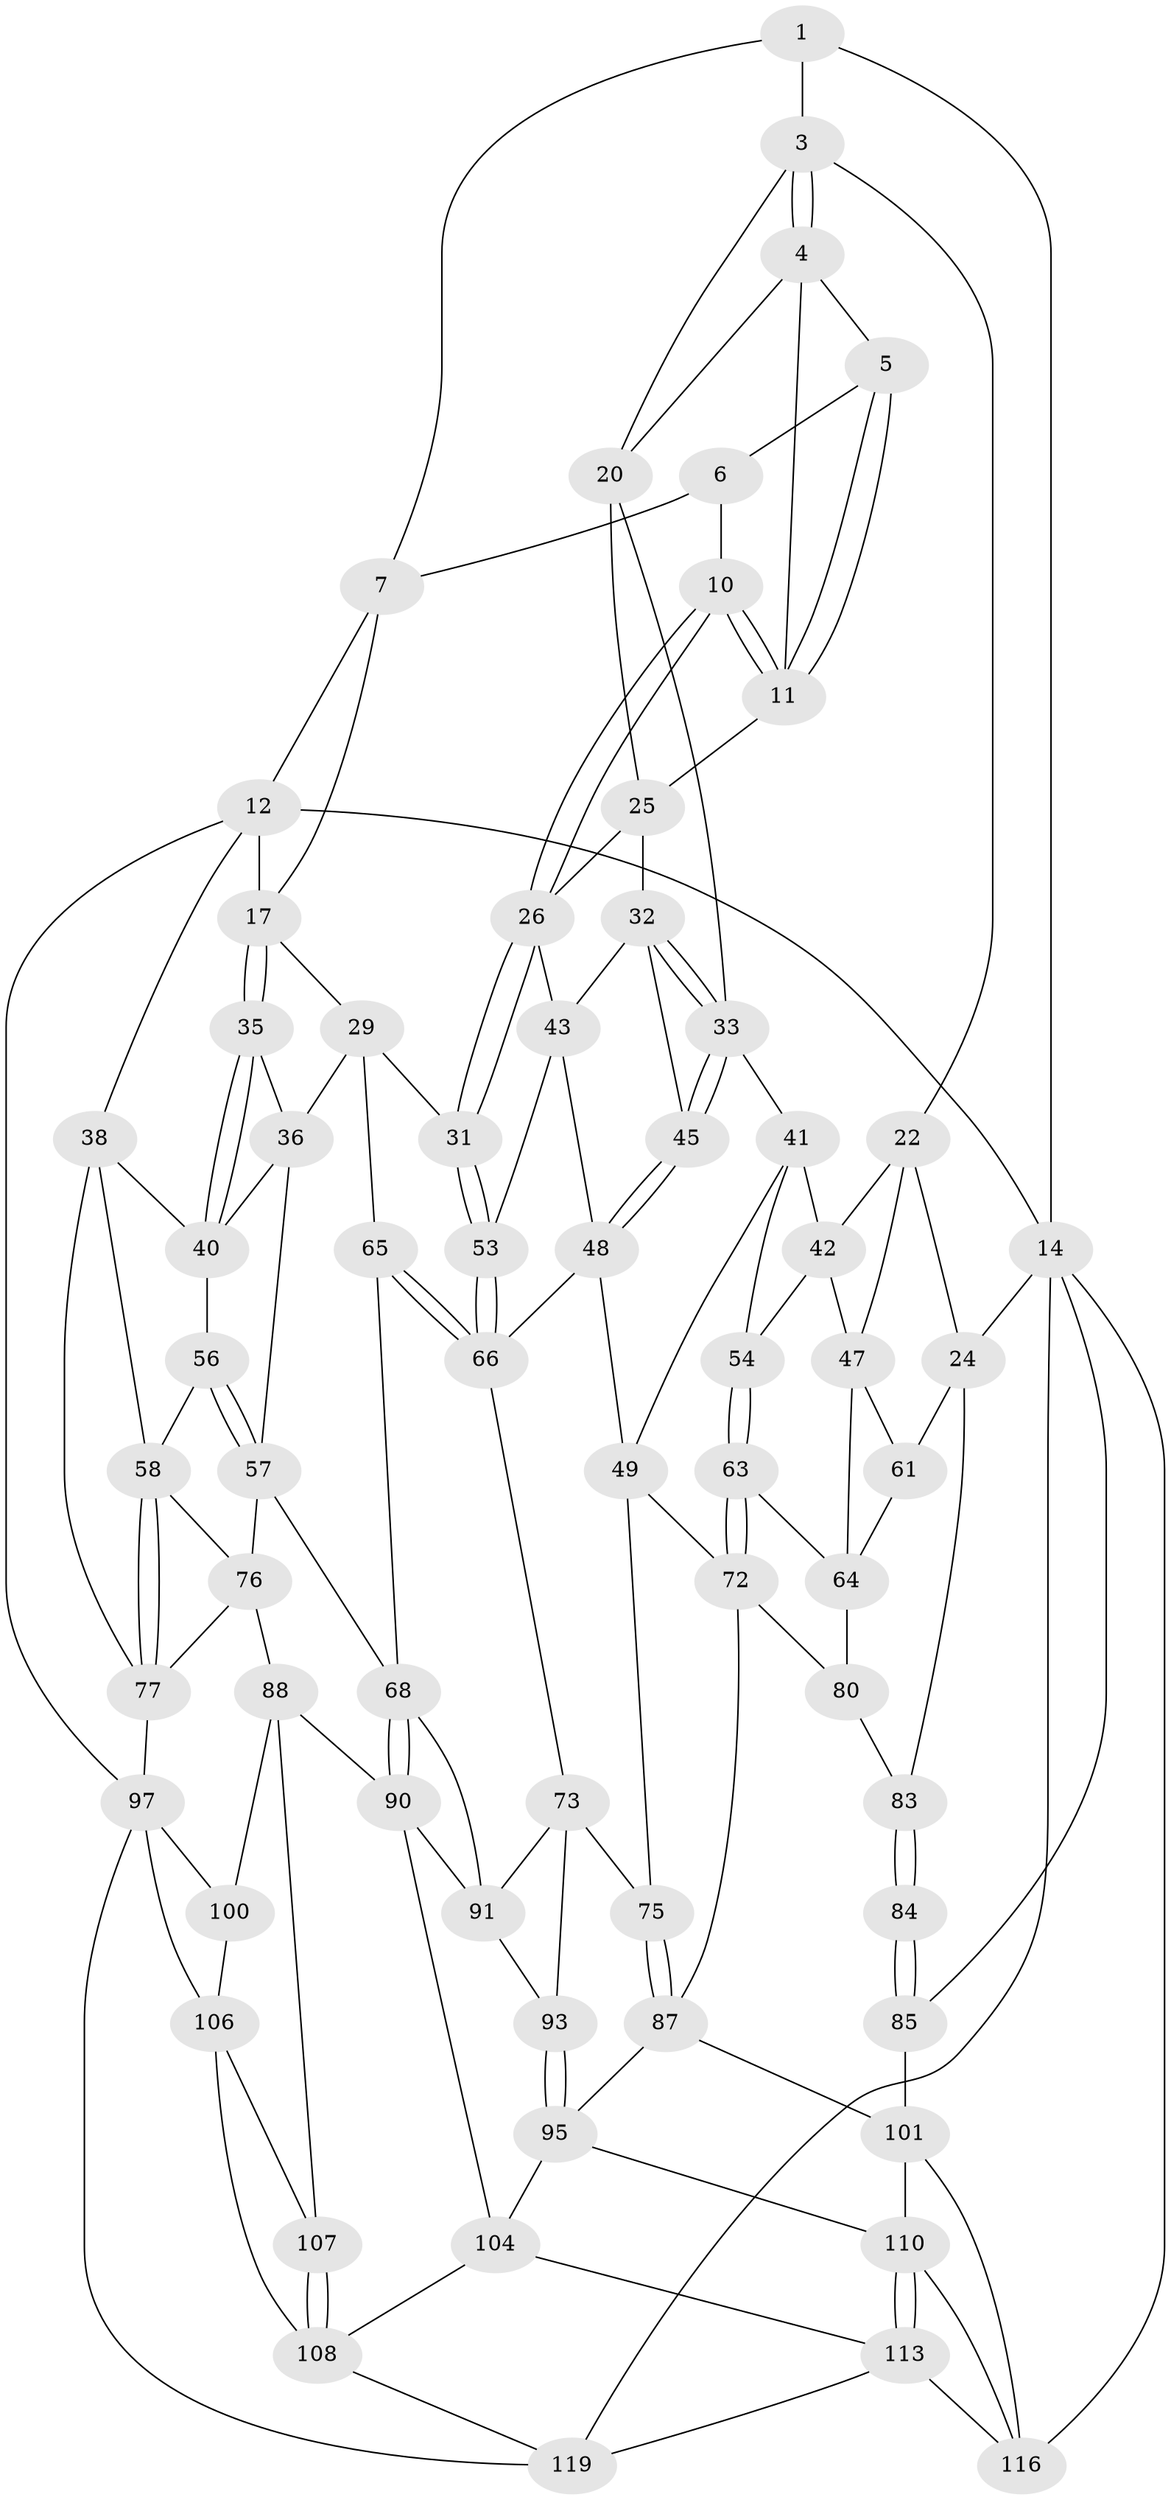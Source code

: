 // original degree distribution, {3: 0.01680672268907563, 5: 0.5714285714285714, 4: 0.2184873949579832, 6: 0.19327731092436976}
// Generated by graph-tools (version 1.1) at 2025/42/03/06/25 10:42:27]
// undirected, 68 vertices, 151 edges
graph export_dot {
graph [start="1"]
  node [color=gray90,style=filled];
  1 [pos="+0.664976877400484+0",super="+2"];
  3 [pos="+0.18028817983876294+0",super="+19"];
  4 [pos="+0.44302825256123013+0.07268513896179365",super="+16"];
  5 [pos="+0.6021689763978457+0"];
  6 [pos="+0.6585880316354817+0",super="+9"];
  7 [pos="+0.7312361061525976+0",super="+8"];
  10 [pos="+0.6382434128337566+0.246396187188345"];
  11 [pos="+0.5612213730318641+0.12660423020920594",super="+15"];
  12 [pos="+1+0",super="+13"];
  14 [pos="+0+0",super="+86"];
  17 [pos="+0.9006065371744163+0.16576797775179883",super="+18"];
  20 [pos="+0.32393351506420337+0.17629969421230887",super="+21"];
  22 [pos="+0.17653579440992784+0.1865808224431515",super="+23"];
  24 [pos="+0+0",super="+62"];
  25 [pos="+0.4839566627997059+0.1774846770516681",super="+28"];
  26 [pos="+0.6391007159365619+0.25014940393402113",super="+27"];
  29 [pos="+0.7179211350771305+0.2850446574251439",super="+30"];
  31 [pos="+0.6449859895478434+0.2567754504667706"];
  32 [pos="+0.43463316944755137+0.2379338495178207",super="+44"];
  33 [pos="+0.3591276164276212+0.23397265733037417",super="+34"];
  35 [pos="+0.9232913127822455+0.2117388962998635"];
  36 [pos="+0.7715708518939056+0.2890528772381371",super="+37"];
  38 [pos="+1+0.3030972921778726",super="+39"];
  40 [pos="+1+0.26858089200992064",super="+55"];
  41 [pos="+0.2707468867662529+0.2910924224553747",super="+50"];
  42 [pos="+0.20686996964511292+0.276848763901291",super="+46"];
  43 [pos="+0.4939804911445137+0.2916236607399915",super="+51"];
  45 [pos="+0.40055065492739517+0.3462087448105161"];
  47 [pos="+0.1044676896813191+0.32102234274302827",super="+60"];
  48 [pos="+0.4008472654013902+0.3501216676104854",super="+52"];
  49 [pos="+0.2752673402212574+0.3801463233540676",super="+71"];
  53 [pos="+0.527876978397319+0.37910868516164964"];
  54 [pos="+0.17995850712197373+0.3681081353180816"];
  56 [pos="+0.8733531206645482+0.4024700112356564"];
  57 [pos="+0.7558239773303135+0.4204287365854971",super="+67"];
  58 [pos="+0.8965755392575221+0.4201113820628797",super="+59"];
  61 [pos="+0.011241138012976389+0.40648214020879664"];
  63 [pos="+0.16615541028189557+0.43690171935153854"];
  64 [pos="+0.14464996272931482+0.4459043971465367",super="+81"];
  65 [pos="+0.5886636814600833+0.47423708540938736"];
  66 [pos="+0.5866218953786516+0.4726375783624269",super="+70"];
  68 [pos="+0.6546558889471478+0.5629417295402347",super="+69"];
  72 [pos="+0.2128984393527262+0.45817036646369896",super="+79"];
  73 [pos="+0.38482098713700913+0.5086497844974442",super="+74"];
  75 [pos="+0.34923308120337704+0.5197018808359314"];
  76 [pos="+0.8261787141483543+0.4888140078823389",super="+78"];
  77 [pos="+0.952439091538723+0.5392016543863529",super="+82"];
  80 [pos="+0.15364624150684025+0.5807108805768977"];
  83 [pos="+0+0.5030397945570438",super="+94"];
  84 [pos="+0+0.760986708098489",super="+103"];
  85 [pos="+0+0.9504272660814588",super="+102"];
  87 [pos="+0.22825643154279174+0.6274199516588732",super="+96"];
  88 [pos="+0.8457596484671646+0.6598305831566521",super="+89"];
  90 [pos="+0.6819923708823279+0.6793326777770834",super="+98"];
  91 [pos="+0.46894779497870587+0.5555271774618943",super="+92"];
  93 [pos="+0.4118702095323504+0.6504413781781921"];
  95 [pos="+0.38600475157635844+0.7217331599551163",super="+105"];
  97 [pos="+1+0.8202460812910899",super="+99"];
  100 [pos="+0.8735326470363732+0.6810371186245338"];
  101 [pos="+0.2122206428368142+0.8164144506913584",super="+112"];
  104 [pos="+0.5827769807409547+0.7825474685779145",super="+109"];
  106 [pos="+0.8906968545439512+0.87614565314883",super="+114"];
  107 [pos="+0.7894883416464906+0.8254154284476453"];
  108 [pos="+0.7170986973146174+1",super="+115"];
  110 [pos="+0.46410776983996216+0.8816671072944002",super="+111"];
  113 [pos="+0.5045091095391762+0.9916985698102585",super="+117"];
  116 [pos="+0+1",super="+118"];
  119 [pos="+0.7780053484182458+1"];
  1 -- 7;
  1 -- 3;
  1 -- 14;
  3 -- 4;
  3 -- 4;
  3 -- 20;
  3 -- 22;
  4 -- 5;
  4 -- 20;
  4 -- 11;
  5 -- 6;
  5 -- 11;
  5 -- 11;
  6 -- 10;
  6 -- 7;
  7 -- 12;
  7 -- 17;
  10 -- 11;
  10 -- 11;
  10 -- 26;
  10 -- 26;
  11 -- 25;
  12 -- 17;
  12 -- 97;
  12 -- 38;
  12 -- 14;
  14 -- 24;
  14 -- 116;
  14 -- 85;
  14 -- 119;
  17 -- 35;
  17 -- 35;
  17 -- 29;
  20 -- 25;
  20 -- 33;
  22 -- 42;
  22 -- 24;
  22 -- 47;
  24 -- 83;
  24 -- 61;
  25 -- 32;
  25 -- 26;
  26 -- 31;
  26 -- 31;
  26 -- 43;
  29 -- 65;
  29 -- 31;
  29 -- 36;
  31 -- 53;
  31 -- 53;
  32 -- 33;
  32 -- 33;
  32 -- 43;
  32 -- 45;
  33 -- 45;
  33 -- 45;
  33 -- 41;
  35 -- 36;
  35 -- 40;
  35 -- 40;
  36 -- 40;
  36 -- 57;
  38 -- 40;
  38 -- 58;
  38 -- 77;
  40 -- 56;
  41 -- 42;
  41 -- 54;
  41 -- 49;
  42 -- 54;
  42 -- 47;
  43 -- 53;
  43 -- 48;
  45 -- 48;
  45 -- 48;
  47 -- 64;
  47 -- 61;
  48 -- 49;
  48 -- 66;
  49 -- 72;
  49 -- 75;
  53 -- 66;
  53 -- 66;
  54 -- 63;
  54 -- 63;
  56 -- 57;
  56 -- 57;
  56 -- 58;
  57 -- 68;
  57 -- 76;
  58 -- 77;
  58 -- 77;
  58 -- 76;
  61 -- 64;
  63 -- 64;
  63 -- 72;
  63 -- 72;
  64 -- 80;
  65 -- 66;
  65 -- 66;
  65 -- 68;
  66 -- 73;
  68 -- 90;
  68 -- 90;
  68 -- 91;
  72 -- 80;
  72 -- 87;
  73 -- 91;
  73 -- 75;
  73 -- 93;
  75 -- 87;
  75 -- 87;
  76 -- 88;
  76 -- 77;
  77 -- 97;
  80 -- 83;
  83 -- 84 [weight=2];
  83 -- 84;
  84 -- 85 [weight=2];
  84 -- 85;
  85 -- 101;
  87 -- 101;
  87 -- 95;
  88 -- 100;
  88 -- 90;
  88 -- 107;
  90 -- 104;
  90 -- 91;
  91 -- 93;
  93 -- 95;
  93 -- 95;
  95 -- 104;
  95 -- 110;
  97 -- 119;
  97 -- 106;
  97 -- 100;
  100 -- 106;
  101 -- 116;
  101 -- 110;
  104 -- 113;
  104 -- 108;
  106 -- 107;
  106 -- 108;
  107 -- 108;
  107 -- 108;
  108 -- 119;
  110 -- 113;
  110 -- 113;
  110 -- 116;
  113 -- 116;
  113 -- 119;
}
